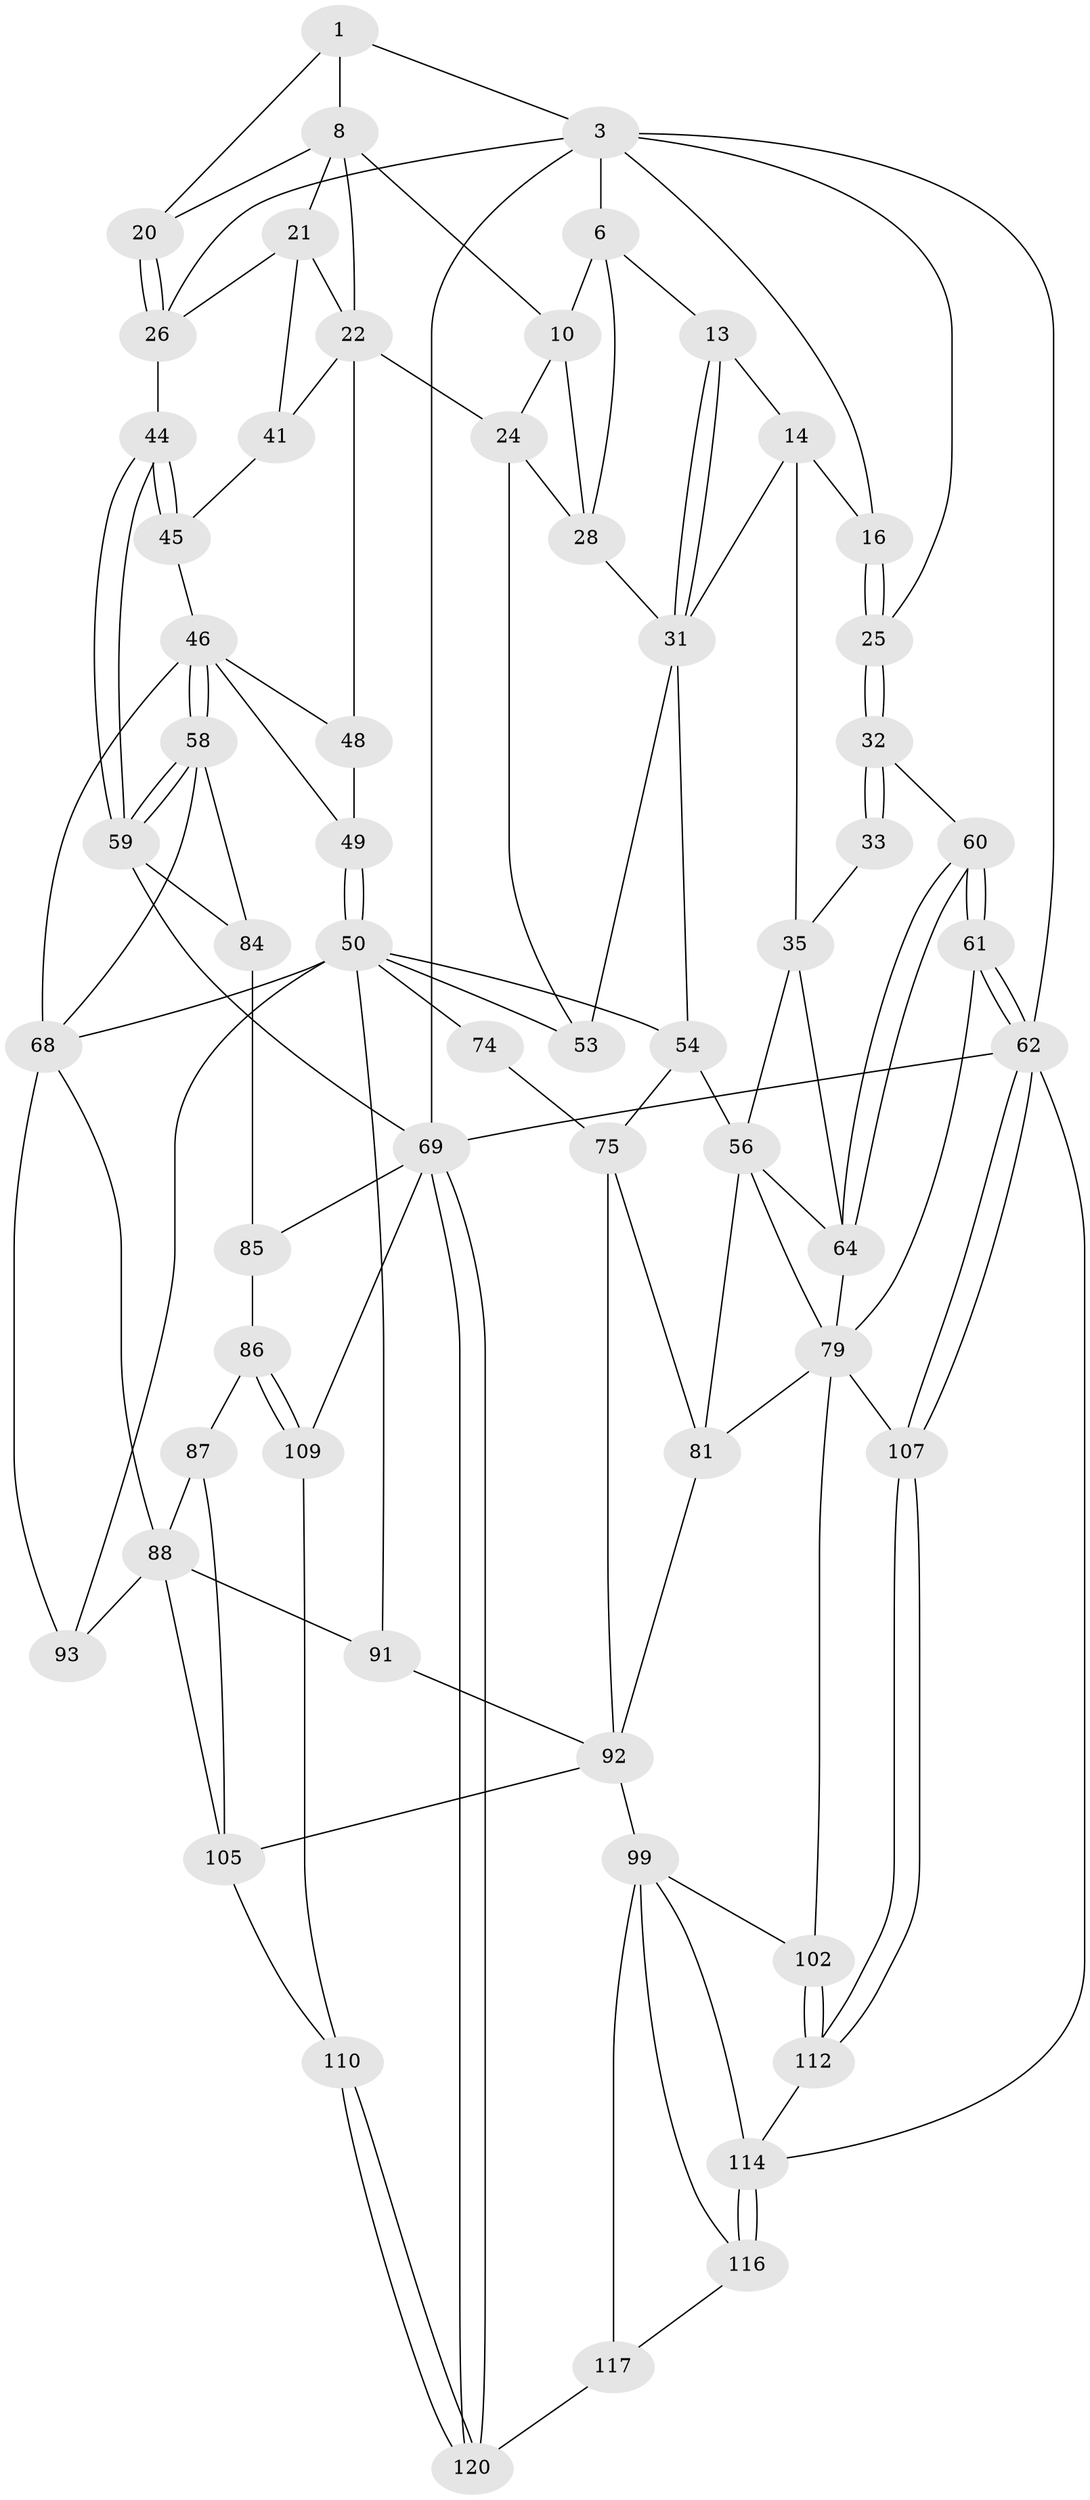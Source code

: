 // original degree distribution, {3: 0.025, 5: 0.525, 6: 0.225, 4: 0.225}
// Generated by graph-tools (version 1.1) at 2025/17/03/09/25 04:17:11]
// undirected, 60 vertices, 134 edges
graph export_dot {
graph [start="1"]
  node [color=gray90,style=filled];
  1 [pos="+0.7433652768677399+0",super="+2"];
  3 [pos="+1+0",super="+4"];
  6 [pos="+0.31683784950834+0",super="+11+7"];
  8 [pos="+0.761029785340187+0.09161668650004093",super="+19+9"];
  10 [pos="+0.6322089666235529+0.09694564612063461",super="+17"];
  13 [pos="+0.3015863344449506+0.19198830232498731"];
  14 [pos="+0.17817274248301604+0.1985797178635858",super="+15+34"];
  16 [pos="+0.159190427580557+0.11633534193822359"];
  20 [pos="+0.8910949204452104+0.06902004556168412"];
  21 [pos="+0.8343083208452424+0.18735091407533536",super="+27"];
  22 [pos="+0.7352764268905019+0.2411187535656424",super="+23"];
  24 [pos="+0.6444739957288573+0.332204582722468",super="+40"];
  25 [pos="+0+0"];
  26 [pos="+0.992583153023136+0.22448598855153273",super="+29"];
  28 [pos="+0.4895455182134627+0.19615692340907015",super="+30"];
  31 [pos="+0.362993134193371+0.34487165694936434",super="+38"];
  32 [pos="+0+0",super="+43"];
  33 [pos="+0.12918288229287386+0.1720869024420378",super="+37"];
  35 [pos="+0.10981740409050426+0.4168034290609733",super="+36"];
  41 [pos="+0.883328317523291+0.33908779729600685"];
  44 [pos="+1+0.3411157684105158"];
  45 [pos="+0.8944348698928426+0.3538500836780611"];
  46 [pos="+0.9195344777850029+0.45643106590860144",super="+47"];
  48 [pos="+0.733418083506557+0.4288903937700507"];
  49 [pos="+0.7095531477766867+0.49268825197300725"];
  50 [pos="+0.6222735594381414+0.5913853560013006",super="+51"];
  53 [pos="+0.5197026855765264+0.4349527946175155"];
  54 [pos="+0.293228819251012+0.4640080129412719",super="+55"];
  56 [pos="+0.22505881429297747+0.599752700621102",super="+78+57"];
  58 [pos="+0.9917335713415126+0.49885715129214214",super="+67"];
  59 [pos="+1+0.5738275135083257",super="+72"];
  60 [pos="+0+0.5240708180946267"];
  61 [pos="+0+0.6279160652072928"];
  62 [pos="+0+1",super="+63"];
  64 [pos="+0+0.47763958389844763",super="+65"];
  68 [pos="+0.8217017299224922+0.5901571821960885",super="+76"];
  69 [pos="+1+1",super="+70"];
  74 [pos="+0.390169074411196+0.6068994032029468"];
  75 [pos="+0.34430811450119947+0.5879695149300308",super="+80"];
  79 [pos="+0.10446407049126517+0.6399656398018051",super="+83"];
  81 [pos="+0.2471219309974494+0.7293254501448163",super="+82"];
  84 [pos="+0.8534916631271271+0.612492707755237"];
  85 [pos="+0.847179191016543+0.7664069673139875"];
  86 [pos="+0.7953006307496479+0.7874868653653688"];
  87 [pos="+0.7674663391460125+0.7769226263051475",super="+108"];
  88 [pos="+0.7147129137635224+0.6904700137909059",super="+96"];
  91 [pos="+0.4318851305647749+0.76753884445941"];
  92 [pos="+0.39107940921787193+0.7680129847317091",super="+94"];
  93 [pos="+0.5700835555426415+0.770129575518728"];
  99 [pos="+0.30612611174132287+0.8591518525460851",super="+100+113"];
  102 [pos="+0.186617375089309+0.8621314626962516"];
  105 [pos="+0.5075415345960324+0.8879871717905381",super="+111"];
  107 [pos="+0+0.9796260076325907"];
  109 [pos="+0.8196865145181526+0.9008601510528759"];
  110 [pos="+0.7003009387749666+1"];
  112 [pos="+0.1436693602172562+0.9254110512433714"];
  114 [pos="+0.21053252024817581+0.90872062184181",super="+115"];
  116 [pos="+0.28728011864461755+1",super="+118"];
  117 [pos="+0.44431245354227267+1"];
  120 [pos="+0.6864312127536797+1"];
  1 -- 8;
  1 -- 3;
  1 -- 20;
  3 -- 69;
  3 -- 16;
  3 -- 6;
  3 -- 25;
  3 -- 62;
  3 -- 26;
  6 -- 28;
  6 -- 13;
  6 -- 10 [weight=2];
  8 -- 20;
  8 -- 21;
  8 -- 10;
  8 -- 22;
  10 -- 24;
  10 -- 28;
  13 -- 14;
  13 -- 31;
  13 -- 31;
  14 -- 16;
  14 -- 35;
  14 -- 31;
  16 -- 25;
  16 -- 25;
  20 -- 26;
  20 -- 26;
  21 -- 22;
  21 -- 41;
  21 -- 26;
  22 -- 24;
  22 -- 41;
  22 -- 48;
  24 -- 53;
  24 -- 28;
  25 -- 32;
  25 -- 32;
  26 -- 44;
  28 -- 31;
  31 -- 53;
  31 -- 54;
  32 -- 33 [weight=2];
  32 -- 33;
  32 -- 60;
  33 -- 35;
  35 -- 64;
  35 -- 56;
  41 -- 45;
  44 -- 45;
  44 -- 45;
  44 -- 59;
  44 -- 59;
  45 -- 46;
  46 -- 58;
  46 -- 58;
  46 -- 48;
  46 -- 49;
  46 -- 68;
  48 -- 49;
  49 -- 50;
  49 -- 50;
  50 -- 53;
  50 -- 54;
  50 -- 74;
  50 -- 91;
  50 -- 93;
  50 -- 68;
  54 -- 56;
  54 -- 75;
  56 -- 79;
  56 -- 81;
  56 -- 64;
  58 -- 59;
  58 -- 59;
  58 -- 68;
  58 -- 84;
  59 -- 84;
  59 -- 69;
  60 -- 61;
  60 -- 61;
  60 -- 64;
  60 -- 64;
  61 -- 62;
  61 -- 62;
  61 -- 79;
  62 -- 107;
  62 -- 107;
  62 -- 69;
  62 -- 114;
  64 -- 79;
  68 -- 88;
  68 -- 93;
  69 -- 120;
  69 -- 120;
  69 -- 109;
  69 -- 85;
  74 -- 75 [weight=2];
  75 -- 81;
  75 -- 92;
  79 -- 81;
  79 -- 102;
  79 -- 107;
  81 -- 92;
  84 -- 85;
  85 -- 86;
  86 -- 87;
  86 -- 109;
  86 -- 109;
  87 -- 88 [weight=2];
  87 -- 105;
  88 -- 105;
  88 -- 91;
  88 -- 93;
  91 -- 92;
  92 -- 99 [weight=2];
  92 -- 105;
  99 -- 114;
  99 -- 116;
  99 -- 102;
  99 -- 117;
  102 -- 112;
  102 -- 112;
  105 -- 110;
  107 -- 112;
  107 -- 112;
  109 -- 110;
  110 -- 120;
  110 -- 120;
  112 -- 114;
  114 -- 116 [weight=2];
  114 -- 116;
  116 -- 117;
  117 -- 120;
}
